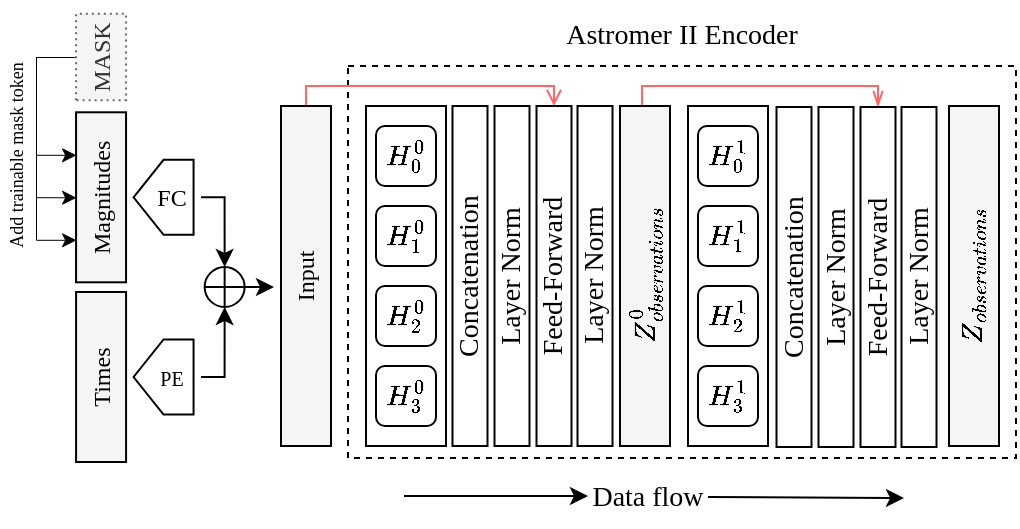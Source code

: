 <mxfile version="24.7.6">
  <diagram name="Page-1" id="y4vLvt-76Si4RtkFSOu0">
    <mxGraphModel dx="783" dy="605" grid="1" gridSize="10" guides="1" tooltips="1" connect="1" arrows="1" fold="1" page="1" pageScale="1" pageWidth="850" pageHeight="1100" math="1" shadow="0">
      <root>
        <mxCell id="0" />
        <mxCell id="1" parent="0" />
        <mxCell id="wwrD06Fq2FmV6nign4Eu-43" value="" style="rounded=0;whiteSpace=wrap;html=1;fillColor=none;dashed=1;" parent="1" vertex="1">
          <mxGeometry x="222" y="380" width="334" height="196" as="geometry" />
        </mxCell>
        <mxCell id="wwrD06Fq2FmV6nign4Eu-1" value="" style="rounded=0;whiteSpace=wrap;html=1;" parent="1" vertex="1">
          <mxGeometry x="231" y="400" width="40" height="170" as="geometry" />
        </mxCell>
        <mxCell id="wwrD06Fq2FmV6nign4Eu-2" value="$$H^0_0$$" style="rounded=1;whiteSpace=wrap;html=1;" parent="1" vertex="1">
          <mxGeometry x="236" y="410" width="30" height="30" as="geometry" />
        </mxCell>
        <mxCell id="wwrD06Fq2FmV6nign4Eu-3" value="$$H^0_1$$" style="rounded=1;whiteSpace=wrap;html=1;" parent="1" vertex="1">
          <mxGeometry x="236" y="450" width="30" height="30" as="geometry" />
        </mxCell>
        <mxCell id="wwrD06Fq2FmV6nign4Eu-4" value="$$H^0_2$$" style="rounded=1;whiteSpace=wrap;html=1;" parent="1" vertex="1">
          <mxGeometry x="236" y="490" width="30" height="30" as="geometry" />
        </mxCell>
        <mxCell id="wwrD06Fq2FmV6nign4Eu-6" value="$$H^0_3$$" style="rounded=1;whiteSpace=wrap;html=1;" parent="1" vertex="1">
          <mxGeometry x="236" y="530" width="30" height="30" as="geometry" />
        </mxCell>
        <mxCell id="wwrD06Fq2FmV6nign4Eu-8" value="" style="rounded=0;whiteSpace=wrap;html=1;" parent="1" vertex="1">
          <mxGeometry x="392" y="400" width="40" height="170" as="geometry" />
        </mxCell>
        <mxCell id="wwrD06Fq2FmV6nign4Eu-9" value="$$H^1_0$$" style="rounded=1;whiteSpace=wrap;html=1;" parent="1" vertex="1">
          <mxGeometry x="397" y="410" width="30" height="30" as="geometry" />
        </mxCell>
        <mxCell id="wwrD06Fq2FmV6nign4Eu-10" value="$$H^1_1$$" style="rounded=1;whiteSpace=wrap;html=1;" parent="1" vertex="1">
          <mxGeometry x="397" y="450" width="30" height="30" as="geometry" />
        </mxCell>
        <mxCell id="wwrD06Fq2FmV6nign4Eu-11" value="$$H^1_2$$" style="rounded=1;whiteSpace=wrap;html=1;" parent="1" vertex="1">
          <mxGeometry x="397" y="490" width="30" height="30" as="geometry" />
        </mxCell>
        <mxCell id="wwrD06Fq2FmV6nign4Eu-12" value="$$H^1_3$$" style="rounded=1;whiteSpace=wrap;html=1;" parent="1" vertex="1">
          <mxGeometry x="397" y="530" width="30" height="30" as="geometry" />
        </mxCell>
        <mxCell id="wwrD06Fq2FmV6nign4Eu-13" value="&lt;font style=&quot;font-size: 14px;&quot; face=&quot;Garamond&quot;&gt;Layer Norm&lt;/font&gt;" style="rounded=0;whiteSpace=wrap;html=1;rotation=-90;" parent="1" vertex="1">
          <mxGeometry x="219" y="476.25" width="170" height="17.5" as="geometry" />
        </mxCell>
        <mxCell id="wwrD06Fq2FmV6nign4Eu-46" value="&lt;font style=&quot;font-size: 14px;&quot; face=&quot;Garamond&quot;&gt;Astromer II Encoder&lt;/font&gt;" style="text;html=1;strokeColor=none;fillColor=none;align=center;verticalAlign=middle;whiteSpace=wrap;rounded=0;" parent="1" vertex="1">
          <mxGeometry x="274.25" y="350" width="229.5" height="30" as="geometry" />
        </mxCell>
        <mxCell id="wwrD06Fq2FmV6nign4Eu-62" value="&lt;font face=&quot;Garamond&quot;&gt;&lt;span style=&quot;font-size: 14px;&quot;&gt;Feed-Forward&lt;/span&gt;&lt;/font&gt;" style="rounded=0;whiteSpace=wrap;html=1;rotation=-90;" parent="1" vertex="1">
          <mxGeometry x="240" y="476.25" width="170" height="17.5" as="geometry" />
        </mxCell>
        <mxCell id="1ioTK7vhVDD2uMA7qPo6-8" style="edgeStyle=orthogonalEdgeStyle;rounded=0;orthogonalLoop=1;jettySize=auto;html=1;exitX=1;exitY=0.5;exitDx=0;exitDy=0;entryX=1;entryY=0.5;entryDx=0;entryDy=0;endArrow=openThin;endFill=0;strokeColor=#FF6666;" parent="1" source="2FoJdGfeoaIXx9aN3MB_-13" target="wwrD06Fq2FmV6nign4Eu-66" edge="1">
          <mxGeometry relative="1" as="geometry">
            <Array as="points">
              <mxPoint x="369" y="400" />
              <mxPoint x="369" y="390" />
              <mxPoint x="487" y="390" />
            </Array>
            <mxPoint x="368" y="390" as="sourcePoint" />
            <mxPoint x="569.0" y="400.5" as="targetPoint" />
          </mxGeometry>
        </mxCell>
        <mxCell id="wwrD06Fq2FmV6nign4Eu-63" value="&lt;font style=&quot;font-size: 14px;&quot; face=&quot;Garamond&quot;&gt;Layer Norm&lt;/font&gt;" style="rounded=0;whiteSpace=wrap;html=1;rotation=-90;" parent="1" vertex="1">
          <mxGeometry x="260.5" y="476.25" width="170" height="17.5" as="geometry" />
        </mxCell>
        <mxCell id="wwrD06Fq2FmV6nign4Eu-64" value="&lt;font style=&quot;font-size: 14px;&quot; face=&quot;Garamond&quot;&gt;Concatenation&lt;/font&gt;" style="rounded=0;whiteSpace=wrap;html=1;rotation=-90;" parent="1" vertex="1">
          <mxGeometry x="198" y="476.25" width="170" height="17.5" as="geometry" />
        </mxCell>
        <mxCell id="wwrD06Fq2FmV6nign4Eu-65" value="&lt;font style=&quot;font-size: 14px;&quot; face=&quot;Garamond&quot;&gt;Layer Norm&lt;/font&gt;" style="rounded=0;whiteSpace=wrap;html=1;rotation=-90;" parent="1" vertex="1">
          <mxGeometry x="381" y="476.75" width="170" height="17.5" as="geometry" />
        </mxCell>
        <mxCell id="wwrD06Fq2FmV6nign4Eu-66" value="&lt;font face=&quot;Garamond&quot;&gt;&lt;span style=&quot;font-size: 14px;&quot;&gt;Feed-Forward&lt;/span&gt;&lt;/font&gt;" style="rounded=0;whiteSpace=wrap;html=1;rotation=-90;" parent="1" vertex="1">
          <mxGeometry x="402" y="476.75" width="170" height="17.5" as="geometry" />
        </mxCell>
        <mxCell id="wwrD06Fq2FmV6nign4Eu-67" value="&lt;font style=&quot;font-size: 14px;&quot; face=&quot;Garamond&quot;&gt;Layer Norm&lt;/font&gt;" style="rounded=0;whiteSpace=wrap;html=1;rotation=-90;" parent="1" vertex="1">
          <mxGeometry x="422.5" y="476.75" width="170" height="17.5" as="geometry" />
        </mxCell>
        <mxCell id="wwrD06Fq2FmV6nign4Eu-68" value="&lt;font style=&quot;font-size: 14px;&quot; face=&quot;Garamond&quot;&gt;Concatenation&lt;/font&gt;" style="rounded=0;whiteSpace=wrap;html=1;rotation=-90;" parent="1" vertex="1">
          <mxGeometry x="360" y="476.75" width="170" height="17.5" as="geometry" />
        </mxCell>
        <mxCell id="wwrD06Fq2FmV6nign4Eu-75" value="" style="endArrow=classic;html=1;rounded=0;" parent="1" target="wwrD06Fq2FmV6nign4Eu-76" edge="1">
          <mxGeometry width="50" height="50" relative="1" as="geometry">
            <mxPoint x="250" y="595" as="sourcePoint" />
            <mxPoint x="515" y="586" as="targetPoint" />
          </mxGeometry>
        </mxCell>
        <mxCell id="wwrD06Fq2FmV6nign4Eu-76" value="&lt;font style=&quot;font-size: 14px;&quot; face=&quot;Garamond&quot;&gt;Data flow&lt;/font&gt;" style="text;html=1;strokeColor=none;fillColor=none;align=center;verticalAlign=middle;whiteSpace=wrap;rounded=0;fontSize=14;" parent="1" vertex="1">
          <mxGeometry x="342" y="580" width="60" height="30" as="geometry" />
        </mxCell>
        <mxCell id="wwrD06Fq2FmV6nign4Eu-77" value="" style="endArrow=classic;html=1;rounded=0;" parent="1" edge="1">
          <mxGeometry width="50" height="50" relative="1" as="geometry">
            <mxPoint x="402" y="595.5" as="sourcePoint" />
            <mxPoint x="500" y="596" as="targetPoint" />
          </mxGeometry>
        </mxCell>
        <mxCell id="2FoJdGfeoaIXx9aN3MB_-1" value="&lt;font face=&quot;Garamond&quot;&gt;Times&lt;/font&gt;" style="rounded=0;whiteSpace=wrap;html=1;rotation=-90;fillColor=#f5f5f5;fontColor=#000000;strokeColor=#000000;" parent="1" vertex="1">
          <mxGeometry x="56.04" y="523" width="85" height="25" as="geometry" />
        </mxCell>
        <mxCell id="B1TuRugq0NuTsc5Qmgj4-3" style="edgeStyle=orthogonalEdgeStyle;rounded=0;orthogonalLoop=1;jettySize=auto;html=1;exitX=0.5;exitY=0;exitDx=0;exitDy=0;entryX=0.75;entryY=0;entryDx=0;entryDy=0;strokeWidth=0.5;" edge="1" parent="1" source="2FoJdGfeoaIXx9aN3MB_-2" target="2FoJdGfeoaIXx9aN3MB_-22">
          <mxGeometry relative="1" as="geometry">
            <mxPoint x="76.03" y="443" as="targetPoint" />
          </mxGeometry>
        </mxCell>
        <mxCell id="B1TuRugq0NuTsc5Qmgj4-4" style="edgeStyle=orthogonalEdgeStyle;rounded=0;orthogonalLoop=1;jettySize=auto;html=1;exitX=0.5;exitY=0;exitDx=0;exitDy=0;entryX=0.5;entryY=0;entryDx=0;entryDy=0;strokeWidth=0.5;" edge="1" parent="1" source="2FoJdGfeoaIXx9aN3MB_-2" target="2FoJdGfeoaIXx9aN3MB_-22">
          <mxGeometry relative="1" as="geometry" />
        </mxCell>
        <mxCell id="B1TuRugq0NuTsc5Qmgj4-5" style="edgeStyle=orthogonalEdgeStyle;rounded=0;orthogonalLoop=1;jettySize=auto;html=1;exitX=0.5;exitY=0;exitDx=0;exitDy=0;entryX=0.25;entryY=0;entryDx=0;entryDy=0;strokeWidth=0.5;" edge="1" parent="1" source="2FoJdGfeoaIXx9aN3MB_-2" target="2FoJdGfeoaIXx9aN3MB_-22">
          <mxGeometry relative="1" as="geometry" />
        </mxCell>
        <mxCell id="2FoJdGfeoaIXx9aN3MB_-2" value="&lt;font face=&quot;Garamond&quot;&gt;MASK&lt;/font&gt;" style="rounded=0;whiteSpace=wrap;html=1;rotation=-90;fillColor=#f5f5f5;fontColor=#333333;strokeColor=#666666;dashed=1;dashPattern=1 2;" parent="1" vertex="1">
          <mxGeometry x="76.97" y="363" width="43.13" height="25" as="geometry" />
        </mxCell>
        <mxCell id="2FoJdGfeoaIXx9aN3MB_-13" value="&lt;font style=&quot;font-size: 14px;&quot; face=&quot;Garamond&quot;&gt;$$Z^{0}_{observations}$$&lt;/font&gt;" style="rounded=0;whiteSpace=wrap;html=1;rotation=-90;fillColor=#f5f5f5;strokeColor=#000000;fontColor=#000000;" parent="1" vertex="1">
          <mxGeometry x="285.5" y="472.5" width="170" height="25" as="geometry" />
        </mxCell>
        <mxCell id="2FoJdGfeoaIXx9aN3MB_-20" value="&lt;font style=&quot;font-size: 14px;&quot; face=&quot;Garamond&quot;&gt;$$Z_{observations}$$&lt;/font&gt;" style="rounded=0;whiteSpace=wrap;html=1;rotation=-90;fillColor=#f5f5f5;strokeColor=#000000;fontColor=#000000;" parent="1" vertex="1">
          <mxGeometry x="450" y="472.5" width="170" height="25" as="geometry" />
        </mxCell>
        <mxCell id="2FoJdGfeoaIXx9aN3MB_-22" value="&lt;font face=&quot;Garamond&quot;&gt;Magnitudes&lt;/font&gt;" style="rounded=0;whiteSpace=wrap;html=1;rotation=-90;fillColor=#f5f5f5;fontColor=#000000;strokeColor=#000000;" parent="1" vertex="1">
          <mxGeometry x="56.03" y="433.15" width="85" height="25" as="geometry" />
        </mxCell>
        <mxCell id="B1TuRugq0NuTsc5Qmgj4-6" value="&lt;font style=&quot;font-size: 9px;&quot; face=&quot;Garamond&quot;&gt;Add trainable mask token&lt;/font&gt;" style="text;html=1;align=center;verticalAlign=middle;whiteSpace=wrap;rounded=0;rotation=-90;" vertex="1" parent="1">
          <mxGeometry x="-21.5" y="420" width="154.03" height="10" as="geometry" />
        </mxCell>
        <mxCell id="B1TuRugq0NuTsc5Qmgj4-14" value="" style="shape=loopLimit;whiteSpace=wrap;html=1;rotation=-90;" vertex="1" parent="1">
          <mxGeometry x="111.03" y="520.5" width="37.5" height="30" as="geometry" />
        </mxCell>
        <mxCell id="B1TuRugq0NuTsc5Qmgj4-20" style="edgeStyle=orthogonalEdgeStyle;rounded=0;orthogonalLoop=1;jettySize=auto;html=1;exitX=1;exitY=0.5;exitDx=0;exitDy=0;entryX=0.5;entryY=1;entryDx=0;entryDy=0;" edge="1" parent="1" source="B1TuRugq0NuTsc5Qmgj4-15" target="B1TuRugq0NuTsc5Qmgj4-18">
          <mxGeometry relative="1" as="geometry" />
        </mxCell>
        <mxCell id="B1TuRugq0NuTsc5Qmgj4-15" value="&lt;font style=&quot;font-size: 10px;&quot; face=&quot;Garamond&quot;&gt;PE&lt;/font&gt;" style="text;html=1;align=center;verticalAlign=middle;whiteSpace=wrap;rounded=0;" vertex="1" parent="1">
          <mxGeometry x="118.53" y="525.5" width="30" height="20" as="geometry" />
        </mxCell>
        <mxCell id="B1TuRugq0NuTsc5Qmgj4-16" value="" style="shape=loopLimit;whiteSpace=wrap;html=1;rotation=-90;" vertex="1" parent="1">
          <mxGeometry x="111.03" y="430.65" width="37.5" height="30" as="geometry" />
        </mxCell>
        <mxCell id="B1TuRugq0NuTsc5Qmgj4-19" style="edgeStyle=orthogonalEdgeStyle;rounded=0;orthogonalLoop=1;jettySize=auto;html=1;exitX=1;exitY=0.5;exitDx=0;exitDy=0;entryX=0.5;entryY=0;entryDx=0;entryDy=0;" edge="1" parent="1" source="B1TuRugq0NuTsc5Qmgj4-17" target="B1TuRugq0NuTsc5Qmgj4-18">
          <mxGeometry relative="1" as="geometry" />
        </mxCell>
        <mxCell id="B1TuRugq0NuTsc5Qmgj4-17" value="&lt;font face=&quot;Garamond&quot;&gt;FC&lt;/font&gt;" style="text;html=1;align=center;verticalAlign=middle;whiteSpace=wrap;rounded=0;" vertex="1" parent="1">
          <mxGeometry x="118.53" y="435.65" width="30" height="20" as="geometry" />
        </mxCell>
        <mxCell id="B1TuRugq0NuTsc5Qmgj4-18" value="" style="shape=orEllipse;perimeter=ellipsePerimeter;whiteSpace=wrap;html=1;backgroundOutline=1;" vertex="1" parent="1">
          <mxGeometry x="150.32" y="480.5" width="20" height="20" as="geometry" />
        </mxCell>
        <mxCell id="B1TuRugq0NuTsc5Qmgj4-25" style="edgeStyle=orthogonalEdgeStyle;rounded=0;orthogonalLoop=1;jettySize=auto;html=1;exitX=1;exitY=0.5;exitDx=0;exitDy=0;entryX=1;entryY=0.5;entryDx=0;entryDy=0;endArrow=open;endFill=0;strokeColor=#FF6666;" edge="1" parent="1" source="B1TuRugq0NuTsc5Qmgj4-21" target="wwrD06Fq2FmV6nign4Eu-62">
          <mxGeometry relative="1" as="geometry">
            <Array as="points">
              <mxPoint x="201" y="390" />
              <mxPoint x="325" y="390" />
            </Array>
          </mxGeometry>
        </mxCell>
        <mxCell id="B1TuRugq0NuTsc5Qmgj4-21" value="&lt;font face=&quot;Garamond&quot;&gt;Input&lt;/font&gt;" style="rounded=0;whiteSpace=wrap;html=1;rotation=-90;fillColor=#f5f5f5;fontColor=#000000;strokeColor=#000000;" vertex="1" parent="1">
          <mxGeometry x="116" y="472.5" width="170" height="25" as="geometry" />
        </mxCell>
        <mxCell id="B1TuRugq0NuTsc5Qmgj4-24" style="edgeStyle=orthogonalEdgeStyle;rounded=0;orthogonalLoop=1;jettySize=auto;html=1;exitX=1;exitY=0.5;exitDx=0;exitDy=0;entryX=0.467;entryY=-0.14;entryDx=0;entryDy=0;entryPerimeter=0;" edge="1" parent="1" source="B1TuRugq0NuTsc5Qmgj4-18" target="B1TuRugq0NuTsc5Qmgj4-21">
          <mxGeometry relative="1" as="geometry" />
        </mxCell>
      </root>
    </mxGraphModel>
  </diagram>
</mxfile>
